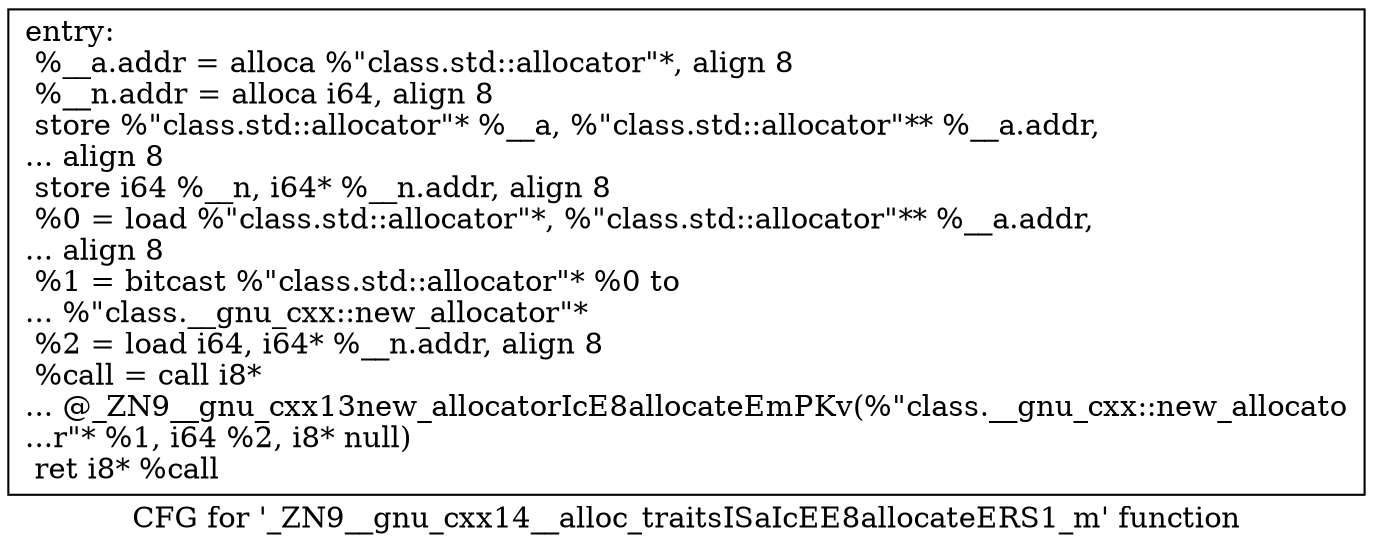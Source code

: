 digraph "CFG for '_ZN9__gnu_cxx14__alloc_traitsISaIcEE8allocateERS1_m' function" {
	label="CFG for '_ZN9__gnu_cxx14__alloc_traitsISaIcEE8allocateERS1_m' function";

	Node0x6b5e2f0 [shape=record,label="{entry:\l  %__a.addr = alloca %\"class.std::allocator\"*, align 8\l  %__n.addr = alloca i64, align 8\l  store %\"class.std::allocator\"* %__a, %\"class.std::allocator\"** %__a.addr,\l... align 8\l  store i64 %__n, i64* %__n.addr, align 8\l  %0 = load %\"class.std::allocator\"*, %\"class.std::allocator\"** %__a.addr,\l... align 8\l  %1 = bitcast %\"class.std::allocator\"* %0 to\l... %\"class.__gnu_cxx::new_allocator\"*\l  %2 = load i64, i64* %__n.addr, align 8\l  %call = call i8*\l... @_ZN9__gnu_cxx13new_allocatorIcE8allocateEmPKv(%\"class.__gnu_cxx::new_allocato\l...r\"* %1, i64 %2, i8* null)\l  ret i8* %call\l}"];
}
